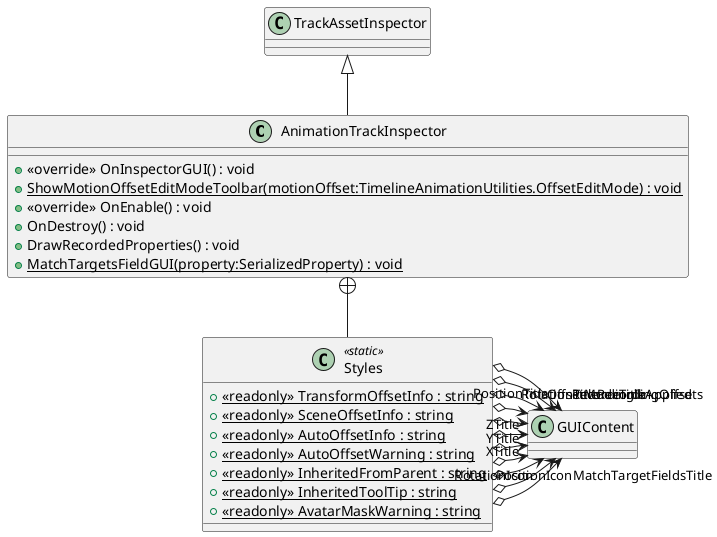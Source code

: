 @startuml
class AnimationTrackInspector {
    + <<override>> OnInspectorGUI() : void
    + {static} ShowMotionOffsetEditModeToolbar(motionOffset:TimelineAnimationUtilities.OffsetEditMode) : void
    + <<override>> OnEnable() : void
    + OnDestroy() : void
    + DrawRecordedProperties() : void
    + {static} MatchTargetsFieldGUI(property:SerializedProperty) : void
}
class Styles <<static>> {
    + {static} <<readonly>> TransformOffsetInfo : string
    + {static} <<readonly>> SceneOffsetInfo : string
    + {static} <<readonly>> AutoOffsetInfo : string
    + {static} <<readonly>> AutoOffsetWarning : string
    + {static} <<readonly>> InheritedFromParent : string
    + {static} <<readonly>> InheritedToolTip : string
    + {static} <<readonly>> AvatarMaskWarning : string
}
TrackAssetInspector <|-- AnimationTrackInspector
AnimationTrackInspector +-- Styles
Styles o-> "MatchTargetFieldsTitle" GUIContent
Styles o-> "PositionIcon" GUIContent
Styles o-> "RotationIcon" GUIContent
Styles o-> "XTitle" GUIContent
Styles o-> "YTitle" GUIContent
Styles o-> "ZTitle" GUIContent
Styles o-> "PositionTitle" GUIContent
Styles o-> "RotationTitle" GUIContent
Styles o-> "OffsetModeTitle" GUIContent
Styles o-> "RecordingOffsets" GUIContent
Styles o-> "RecordingIkApplied" GUIContent
@enduml
